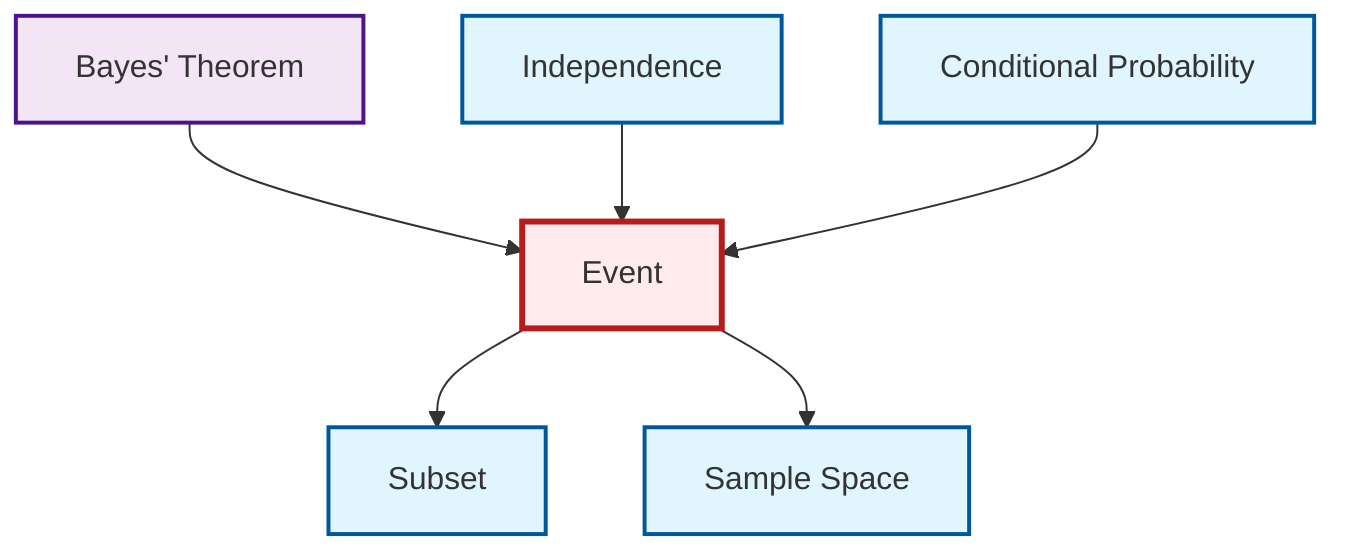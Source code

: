 graph TD
    classDef definition fill:#e1f5fe,stroke:#01579b,stroke-width:2px
    classDef theorem fill:#f3e5f5,stroke:#4a148c,stroke-width:2px
    classDef axiom fill:#fff3e0,stroke:#e65100,stroke-width:2px
    classDef example fill:#e8f5e9,stroke:#1b5e20,stroke-width:2px
    classDef current fill:#ffebee,stroke:#b71c1c,stroke-width:3px
    def-event["Event"]:::definition
    def-sample-space["Sample Space"]:::definition
    thm-bayes["Bayes' Theorem"]:::theorem
    def-conditional-probability["Conditional Probability"]:::definition
    def-independence["Independence"]:::definition
    def-subset["Subset"]:::definition
    def-event --> def-subset
    thm-bayes --> def-event
    def-independence --> def-event
    def-conditional-probability --> def-event
    def-event --> def-sample-space
    class def-event current